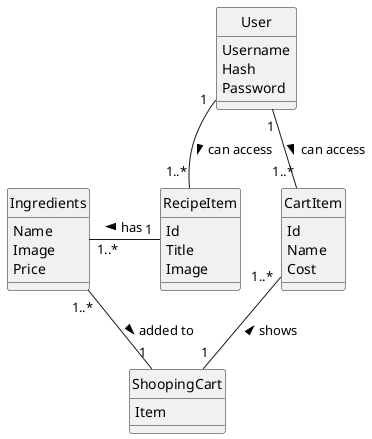 @startuml
hide circle

class User{
Username
Hash
Password
}


class RecipeItem{
Id
Title
Image
}
class Ingredients{
Name
Image
Price
}


class ShoopingCart{
Item

}

class CartItem{
Id
Name
Cost
}

User"1"--"1..*" CartItem:can access >
User "1" -- "1..*" RecipeItem: can access >
RecipeItem"1"--left"1..*"Ingredients:has >
CartItem"1..*" --"1" ShoopingCart   :shows <
Ingredients"1..*" -- "1" ShoopingCart: added to >

@enduml